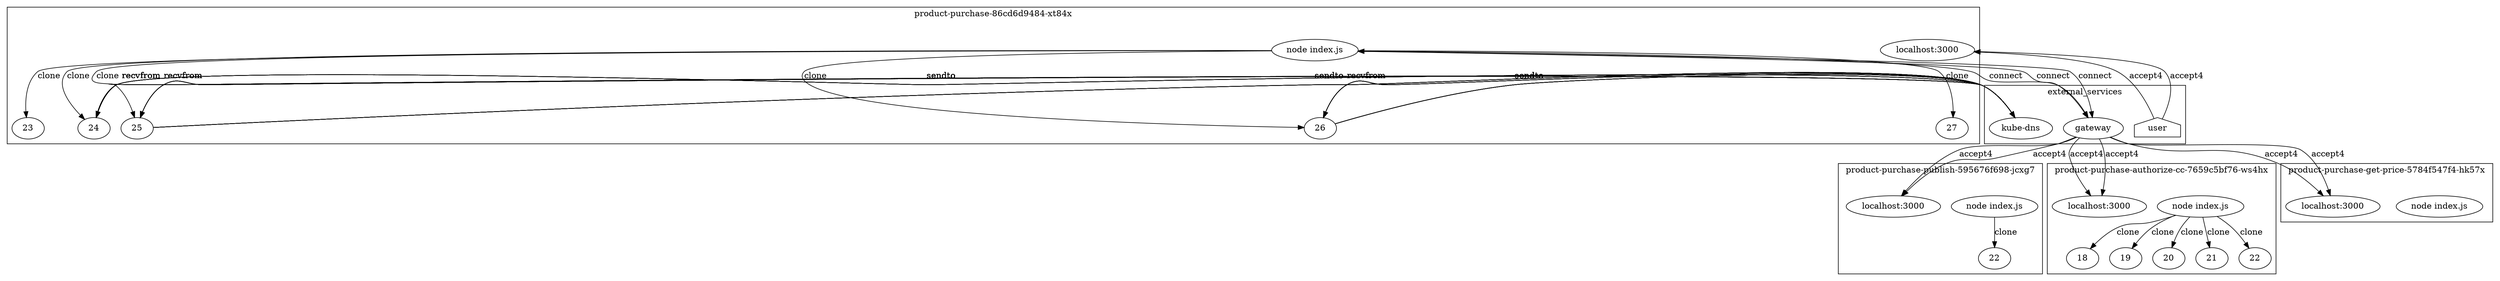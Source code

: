 digraph G {
	subgraph "cluster_ product-purchase-publish-595676f698-jcxg7 " {
		label=" product-purchase-publish-595676f698-jcxg7 "
		86589 [label="node index.js"]
		86589 -> 86716 [label=clone]
		"product-purchase-publish_localhost_3000" [label="localhost:3000"]
		"product-purchase-publish_localhost_3000" [label="localhost:3000"]
		86716 [label=22]
	}
	subgraph "cluster_ product-purchase-authorize-cc-7659c5bf76-ws4hx " {
		label=" product-purchase-authorize-cc-7659c5bf76-ws4hx "
		87246 [label="node index.js"]
		87246 -> 87304 [label=clone]
		87246 -> 87310 [label=clone]
		87246 -> 87320 [label=clone]
		87246 -> 87323 [label=clone]
		87246 -> 87431 [label=clone]
		"product-purchase-authorize-cc_localhost_3000" [label="localhost:3000"]
		"product-purchase-authorize-cc_localhost_3000" [label="localhost:3000"]
		87304 [label=18]
		87310 [label=19]
		87320 [label=20]
		87323 [label=21]
		87431 [label=22]
	}
	subgraph "cluster_ product-purchase-86cd6d9484-xt84x " {
		label=" product-purchase-86cd6d9484-xt84x "
		88264 [label="node index.js"]
		88264 -> 88397 [label=clone]
		"product-purchase_localhost_3000" [label="localhost:3000"]
		"product-purchase_localhost_3000" [label="localhost:3000"]
		88264 -> 90520 [label=clone]
		88264 -> 90527 [label=clone]
		88264 -> 90532 [label=clone]
		88264 -> 90539 [label=clone]
		88397 [label=23]
		90520 [label=24]
		90527 [label=25]
		90532 [label=26]
		90539 [label=27]
	}
	subgraph "cluster_ product-purchase-get-price-5784f547f4-hk57x " {
		label=" product-purchase-get-price-5784f547f4-hk57x "
		89496 [label="node index.js"]
		"product-purchase-get-price_localhost_3000" [label="localhost:3000"]
		"product-purchase-get-price_localhost_3000" [label="localhost:3000"]
	}
	subgraph cluster_services {
		label=external_services
		user [shape=house]
		"10.107.89.58_8080" -> "product-purchase-publish_localhost_3000" [label=accept4]
		"10.107.89.58_8080" -> "product-purchase-publish_localhost_3000" [label=accept4]
		"10.107.89.58_8080" -> "product-purchase-authorize-cc_localhost_3000" [label=accept4]
		"10.107.89.58_8080" -> "product-purchase-authorize-cc_localhost_3000" [label=accept4]
		user -> "product-purchase_localhost_3000" [label=accept4]
		user -> "product-purchase_localhost_3000" [label=accept4]
		"10.107.89.58_8080" [label=gateway]
		88264 -> "10.107.89.58_8080" [label=connect dir=both]
		"10.107.89.58_8080" [label=gateway]
		88264 -> "10.107.89.58_8080" [label=connect dir=both]
		"10.107.89.58_8080" [label=gateway]
		88264 -> "10.107.89.58_8080" [label=connect dir=both]
		"10.96.0.10_53" [label="kube-dns"]
		90520 -> "10.96.0.10_53" [label=sendto]
		"10.96.0.10_53" [label="kube-dns"]
		90520 -> "10.96.0.10_53" [label=sendto]
		"10.96.0.10_53" [label="kube-dns"]
		"10.96.0.10_53" -> 90520 [label=recvfrom]
		"10.96.0.10_53" [label="kube-dns"]
		"10.96.0.10_53" -> 90520 [label=recvfrom]
		"10.96.0.10_53" [label="kube-dns"]
		90520 -> "10.96.0.10_53" [label=sendto]
		"10.96.0.10_53" [label="kube-dns"]
		90520 -> "10.96.0.10_53" [label=sendto]
		"10.96.0.10_53" [label="kube-dns"]
		"10.96.0.10_53" -> 90520 [label=recvfrom]
		"10.96.0.10_53" [label="kube-dns"]
		"10.96.0.10_53" -> 90520 [label=recvfrom]
		"10.96.0.10_53" [label="kube-dns"]
		90520 -> "10.96.0.10_53" [label=sendto]
		"10.96.0.10_53" [label="kube-dns"]
		90520 -> "10.96.0.10_53" [label=sendto]
		"10.96.0.10_53" [label="kube-dns"]
		"10.96.0.10_53" -> 90520 [label=recvfrom]
		"10.96.0.10_53" [label="kube-dns"]
		"10.96.0.10_53" -> 90520 [label=recvfrom]
		"10.96.0.10_53" [label="kube-dns"]
		90520 -> "10.96.0.10_53" [label=sendto]
		"10.96.0.10_53" [label="kube-dns"]
		90520 -> "10.96.0.10_53" [label=sendto]
		"10.96.0.10_53" [label="kube-dns"]
		"10.96.0.10_53" -> 90520 [label=recvfrom]
		"10.96.0.10_53" [label="kube-dns"]
		"10.96.0.10_53" -> 90520 [label=recvfrom]
		"10.96.0.10_53" [label="kube-dns"]
		90527 -> "10.96.0.10_53" [label=sendto]
		"10.96.0.10_53" [label="kube-dns"]
		90527 -> "10.96.0.10_53" [label=sendto]
		"10.96.0.10_53" [label="kube-dns"]
		"10.96.0.10_53" -> 90527 [label=recvfrom]
		"10.96.0.10_53" [label="kube-dns"]
		"10.96.0.10_53" -> 90527 [label=recvfrom]
		"10.96.0.10_53" [label="kube-dns"]
		90527 -> "10.96.0.10_53" [label=sendto]
		"10.96.0.10_53" [label="kube-dns"]
		90527 -> "10.96.0.10_53" [label=sendto]
		"10.96.0.10_53" [label="kube-dns"]
		"10.96.0.10_53" -> 90527 [label=recvfrom]
		"10.96.0.10_53" [label="kube-dns"]
		"10.96.0.10_53" -> 90527 [label=recvfrom]
		"10.96.0.10_53" [label="kube-dns"]
		90527 -> "10.96.0.10_53" [label=sendto]
		"10.96.0.10_53" [label="kube-dns"]
		90527 -> "10.96.0.10_53" [label=sendto]
		"10.96.0.10_53" [label="kube-dns"]
		"10.96.0.10_53" -> 90527 [label=recvfrom]
		"10.96.0.10_53" [label="kube-dns"]
		"10.96.0.10_53" -> 90527 [label=recvfrom]
		"10.96.0.10_53" [label="kube-dns"]
		90527 -> "10.96.0.10_53" [label=sendto]
		"10.96.0.10_53" [label="kube-dns"]
		90527 -> "10.96.0.10_53" [label=sendto]
		"10.96.0.10_53" [label="kube-dns"]
		"10.96.0.10_53" -> 90527 [label=recvfrom]
		"10.96.0.10_53" [label="kube-dns"]
		"10.96.0.10_53" -> 90527 [label=recvfrom]
		"10.96.0.10_53" [label="kube-dns"]
		90532 -> "10.96.0.10_53" [label=sendto]
		"10.96.0.10_53" [label="kube-dns"]
		90532 -> "10.96.0.10_53" [label=sendto]
		"10.96.0.10_53" [label="kube-dns"]
		"10.96.0.10_53" -> 90532 [label=recvfrom]
		"10.96.0.10_53" [label="kube-dns"]
		"10.96.0.10_53" -> 90532 [label=recvfrom]
		"10.96.0.10_53" [label="kube-dns"]
		90532 -> "10.96.0.10_53" [label=sendto]
		"10.96.0.10_53" [label="kube-dns"]
		90532 -> "10.96.0.10_53" [label=sendto]
		"10.96.0.10_53" [label="kube-dns"]
		"10.96.0.10_53" -> 90532 [label=recvfrom]
		"10.96.0.10_53" [label="kube-dns"]
		"10.96.0.10_53" -> 90532 [label=recvfrom]
		"10.96.0.10_53" [label="kube-dns"]
		90532 -> "10.96.0.10_53" [label=sendto]
		"10.96.0.10_53" [label="kube-dns"]
		90532 -> "10.96.0.10_53" [label=sendto]
		"10.96.0.10_53" [label="kube-dns"]
		"10.96.0.10_53" -> 90532 [label=recvfrom]
		"10.96.0.10_53" [label="kube-dns"]
		"10.96.0.10_53" -> 90532 [label=recvfrom]
		"10.96.0.10_53" [label="kube-dns"]
		90532 -> "10.96.0.10_53" [label=sendto]
		"10.96.0.10_53" [label="kube-dns"]
		90532 -> "10.96.0.10_53" [label=sendto]
		"10.96.0.10_53" [label="kube-dns"]
		"10.96.0.10_53" -> 90532 [label=recvfrom]
		"10.96.0.10_53" [label="kube-dns"]
		"10.96.0.10_53" -> 90532 [label=recvfrom]
		"10.107.89.58_8080" -> "product-purchase-get-price_localhost_3000" [label=accept4]
		"10.107.89.58_8080" -> "product-purchase-get-price_localhost_3000" [label=accept4]
	}
}
